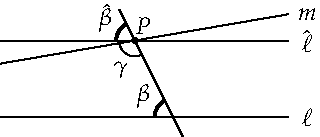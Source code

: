 settings.tex="pdflatex";

texpreamble("\usepackage{amsmath}
\usepackage{amsthm,amssymb}
\usepackage{mathpazo}
\usepackage[svgnames]{xcolor}
");
import graph;

size(160);

draw((-4,1)--(3.5,1));
draw((-4,-1)--(3.5,-1));
draw((-0.9,1.8)--(0.75,-1.5));
draw((-4,0.4)--(3.5,0.4+9/7));

pair A=(-0.5,1);
pair B=-A;

label("$\hat\ell$",(4,1));
label("$\ell$",(4,-1));
label("$m$",(4,0.4+9/7));
dot("$P$",A,dir(60));

draw("$\hat\beta$",arc(A,0.51,180*angle(A-B)/pi,180));
draw(arc(A,0.46,180*angle(A-B)/pi,180));
draw("$\gamma$",arc(A,0.41,180*angle((-4,0.4)-A)/pi,180*angle(B-A)/pi,CCW));
draw("$\beta$",arc(B,0.51,180*angle(A-B)/pi,180));
draw(arc(B,0.46,180*angle(A-B)/pi,180));




